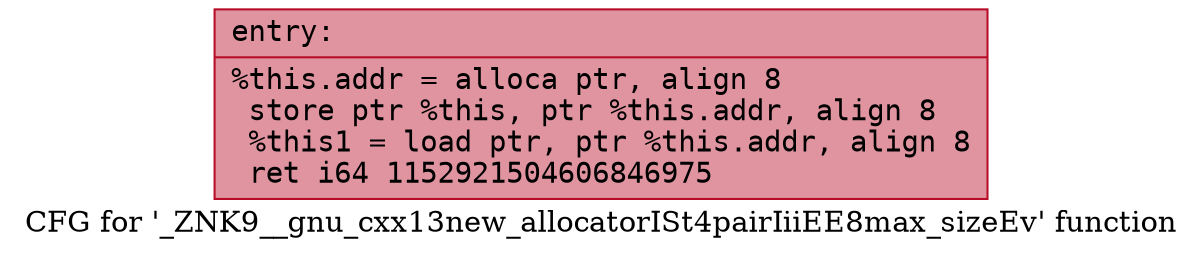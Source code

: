 digraph "CFG for '_ZNK9__gnu_cxx13new_allocatorISt4pairIiiEE8max_sizeEv' function" {
	label="CFG for '_ZNK9__gnu_cxx13new_allocatorISt4pairIiiEE8max_sizeEv' function";

	Node0x55c954f59a10 [shape=record,color="#b70d28ff", style=filled, fillcolor="#b70d2870" fontname="Courier",label="{entry:\l|  %this.addr = alloca ptr, align 8\l  store ptr %this, ptr %this.addr, align 8\l  %this1 = load ptr, ptr %this.addr, align 8\l  ret i64 1152921504606846975\l}"];
}
